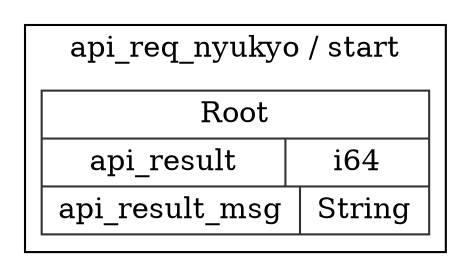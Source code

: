 digraph {
  rankdir=LR;
  subgraph cluster_0 {
    label="api_req_nyukyo / start";
    node [style="filled", color=white, style="solid", color=gray20];
    api_req_nyukyo__start__Root [label="<Root> Root  | { api_result | <api_result> i64 } | { api_result_msg | <api_result_msg> String }", shape=record];
  }
}
